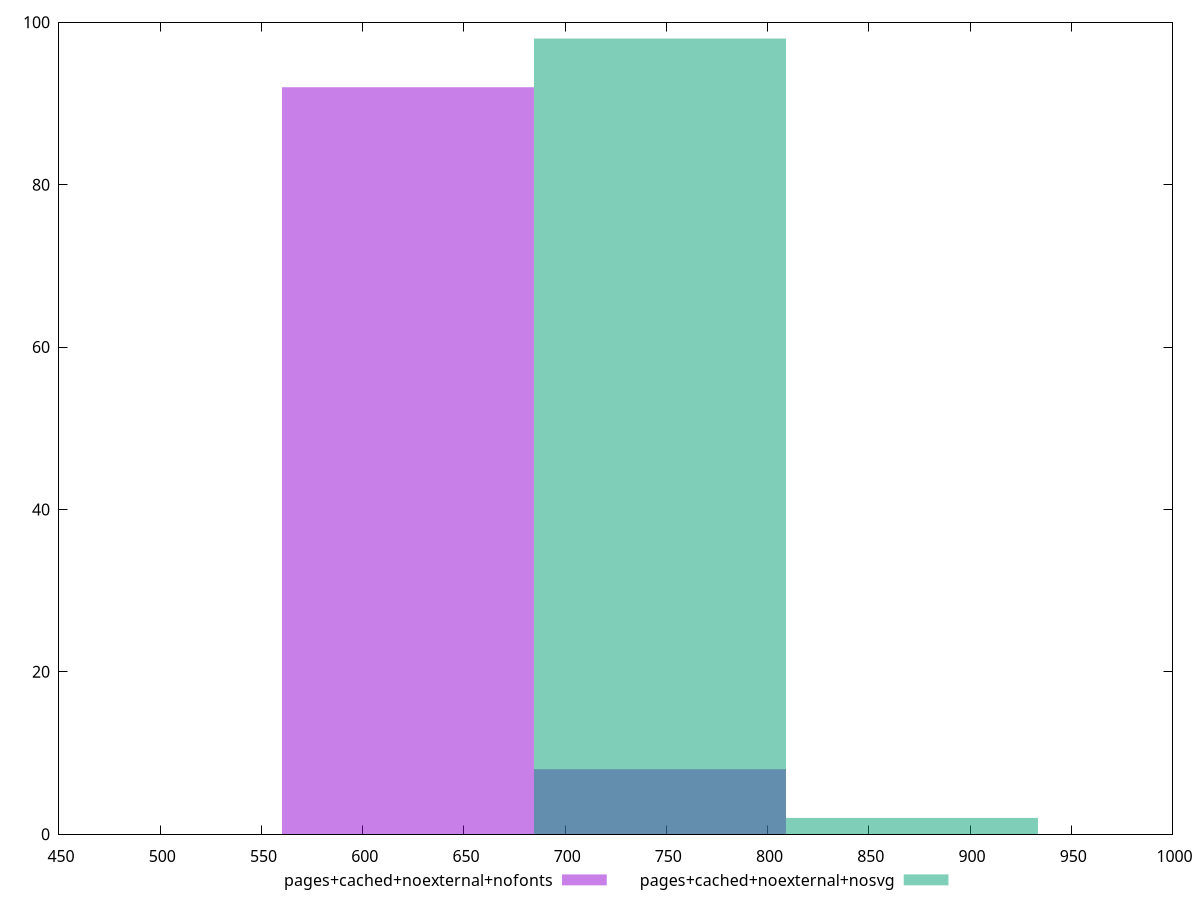 reset
set terminal svg size 640, 500 enhanced background rgb 'white'
set output "reprap/mainthread-work-breakdown/comparison/histogram/6_vs_7.svg"

$pagesCachedNoexternalNofonts <<EOF
622.364288993517 92
746.8371467922204 8
EOF

$pagesCachedNoexternalNosvg <<EOF
746.8371467922204 98
871.3100045909238 2
EOF

set key outside below
set boxwidth 124.4728577987034
set yrange [0:100]
set style fill transparent solid 0.5 noborder

plot \
  $pagesCachedNoexternalNofonts title "pages+cached+noexternal+nofonts" with boxes, \
  $pagesCachedNoexternalNosvg title "pages+cached+noexternal+nosvg" with boxes, \


reset